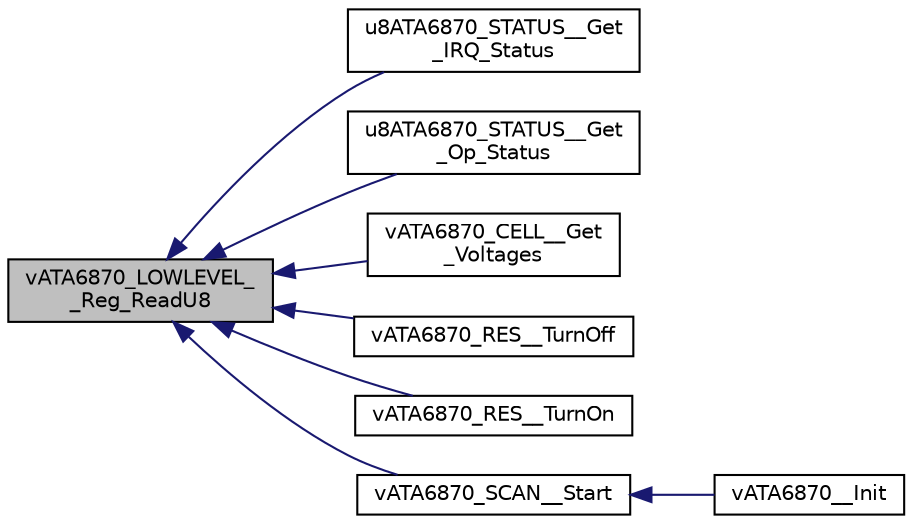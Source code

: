digraph "vATA6870_LOWLEVEL__Reg_ReadU8"
{
  edge [fontname="Helvetica",fontsize="10",labelfontname="Helvetica",labelfontsize="10"];
  node [fontname="Helvetica",fontsize="10",shape=record];
  rankdir="LR";
  Node1 [label="vATA6870_LOWLEVEL_\l_Reg_ReadU8",height=0.2,width=0.4,color="black", fillcolor="grey75", style="filled", fontcolor="black"];
  Node1 -> Node2 [dir="back",color="midnightblue",fontsize="10",style="solid",fontname="Helvetica"];
  Node2 [label="u8ATA6870_STATUS__Get\l_IRQ_Status",height=0.2,width=0.4,color="black", fillcolor="white", style="filled",URL="$group___a_t_a6870_____s_t_a_t_u_s.html#gafba1240e496181442286ed65f3804d97",tooltip="Gets the status of the IRQ system. "];
  Node1 -> Node3 [dir="back",color="midnightblue",fontsize="10",style="solid",fontname="Helvetica"];
  Node3 [label="u8ATA6870_STATUS__Get\l_Op_Status",height=0.2,width=0.4,color="black", fillcolor="white", style="filled",URL="$group___a_t_a6870_____s_t_a_t_u_s.html#ga0cec67bca791701be1e333f57acd3e38",tooltip="Returns the Op Status register details. "];
  Node1 -> Node4 [dir="back",color="midnightblue",fontsize="10",style="solid",fontname="Helvetica"];
  Node4 [label="vATA6870_CELL__Get\l_Voltages",height=0.2,width=0.4,color="black", fillcolor="white", style="filled",URL="$group___a_t_a6870_____c_e_l_l___v_o_l_t.html#ga7ff31c66d77e49d6a1f5a549aad5b912",tooltip="Gets the voltages for each cell from a specific BMS device. "];
  Node1 -> Node5 [dir="back",color="midnightblue",fontsize="10",style="solid",fontname="Helvetica"];
  Node5 [label="vATA6870_RES__TurnOff",height=0.2,width=0.4,color="black", fillcolor="white", style="filled",URL="$group___a_t_a6870_____r_e_s_i_s_t_o_r_s.html#ga23c1ee8e1d92e772a261d306a53c7e8a",tooltip="Turn off an individual discharge resistor. "];
  Node1 -> Node6 [dir="back",color="midnightblue",fontsize="10",style="solid",fontname="Helvetica"];
  Node6 [label="vATA6870_RES__TurnOn",height=0.2,width=0.4,color="black", fillcolor="white", style="filled",URL="$group___a_t_a6870_____r_e_s_i_s_t_o_r_s.html#ga7f0d8bca7c58a116e64f17939df9e351",tooltip="Turn on an individual discharge resistor. "];
  Node1 -> Node7 [dir="back",color="midnightblue",fontsize="10",style="solid",fontname="Helvetica"];
  Node7 [label="vATA6870_SCAN__Start",height=0.2,width=0.4,color="black", fillcolor="white", style="filled",URL="$group___a_t_a6870_____s_c_a_n.html#ga9f664bd9b7c6862f8bf47939bebd3ea0",tooltip="Scans the bus for devices. "];
  Node7 -> Node8 [dir="back",color="midnightblue",fontsize="10",style="solid",fontname="Helvetica"];
  Node8 [label="vATA6870__Init",height=0.2,width=0.4,color="black", fillcolor="white", style="filled",URL="$group___a_t_a6870_____c_o_r_e.html#ga134d692ccaea43b827bd40f8aa620937",tooltip="Init any ATA6870 systems. "];
}
